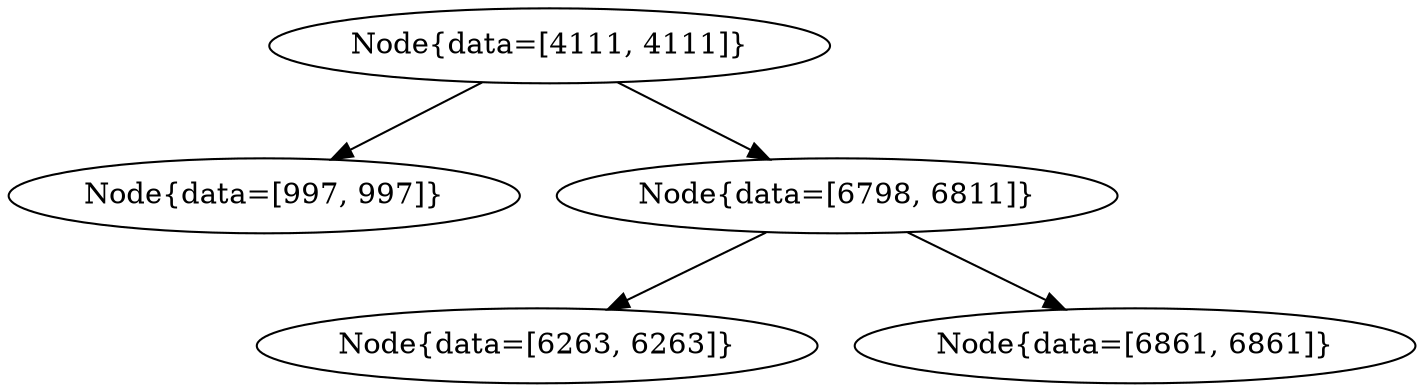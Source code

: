 digraph G{
317455462 [label="Node{data=[4111, 4111]}"]
317455462 -> 1247844355
1247844355 [label="Node{data=[997, 997]}"]
317455462 -> 1528680966
1528680966 [label="Node{data=[6798, 6811]}"]
1528680966 -> 1050991813
1050991813 [label="Node{data=[6263, 6263]}"]
1528680966 -> 1935744955
1935744955 [label="Node{data=[6861, 6861]}"]
}